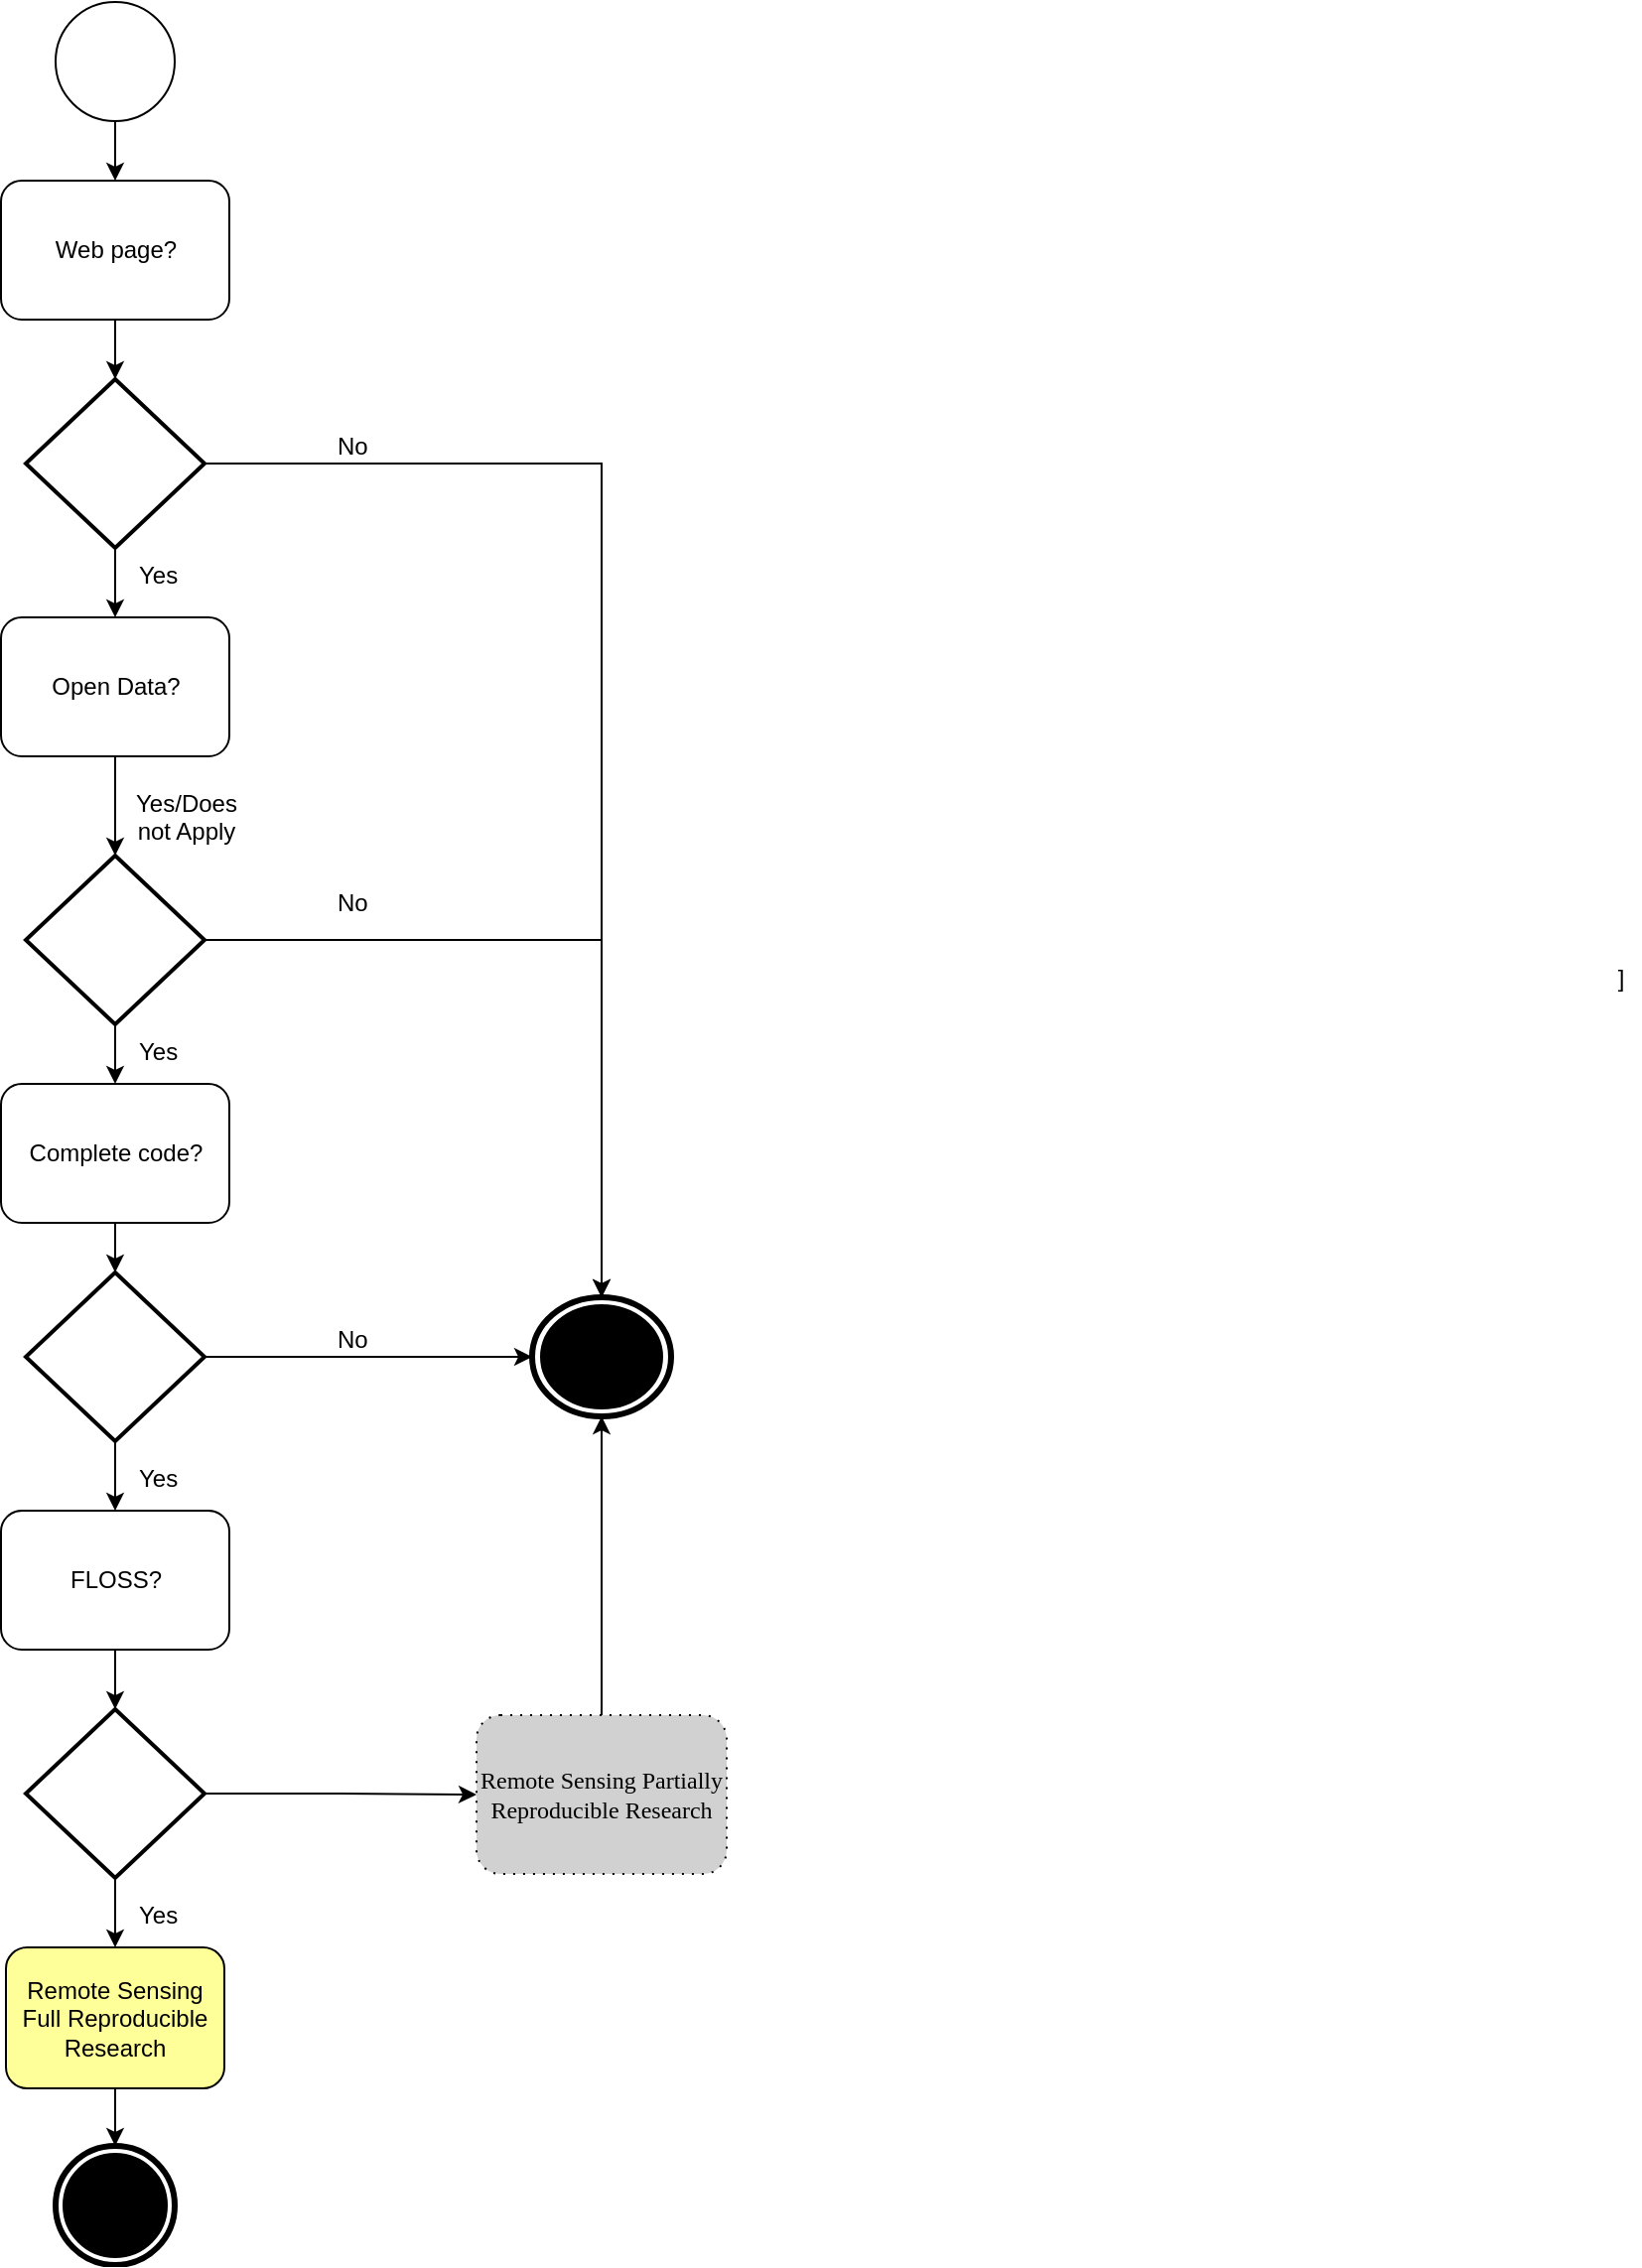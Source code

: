<mxfile version="13.0.4"><diagram id="b6QiMqd92leqBcDYjNMC" name="Page-1"><mxGraphModel dx="1236" dy="685" grid="1" gridSize="10" guides="1" tooltips="1" connect="1" arrows="1" fold="1" page="1" pageScale="1" pageWidth="827" pageHeight="1169" math="0" shadow="0"><root><mxCell id="0"/><mxCell id="1" parent="0"/><mxCell id="fal7Up8xI1ZlOec4vXfh-1" value="" style="shape=mxgraph.bpmn.shape;html=1;verticalLabelPosition=bottom;labelBackgroundColor=#ffffff;verticalAlign=top;align=center;perimeter=ellipsePerimeter;outlineConnect=0;outline=standard;symbol=general;" vertex="1" parent="1"><mxGeometry x="120" y="20" width="60" height="60" as="geometry"/></mxCell><mxCell id="fal7Up8xI1ZlOec4vXfh-2" value="" style="endArrow=classic;html=1;exitX=0.5;exitY=1;exitDx=0;exitDy=0;entryX=0.5;entryY=0;entryDx=0;entryDy=0;" edge="1" parent="1" source="fal7Up8xI1ZlOec4vXfh-1" target="fal7Up8xI1ZlOec4vXfh-9"><mxGeometry width="50" height="50" relative="1" as="geometry"><mxPoint x="120" y="450" as="sourcePoint"/><mxPoint x="150" y="490" as="targetPoint"/></mxGeometry></mxCell><mxCell id="fal7Up8xI1ZlOec4vXfh-3" value="" style="edgeStyle=orthogonalEdgeStyle;rounded=0;orthogonalLoop=1;jettySize=auto;html=1;" edge="1" parent="1" source="fal7Up8xI1ZlOec4vXfh-4" target="fal7Up8xI1ZlOec4vXfh-12"><mxGeometry relative="1" as="geometry"/></mxCell><mxCell id="fal7Up8xI1ZlOec4vXfh-4" value="" style="strokeWidth=2;html=1;shape=mxgraph.flowchart.decision;whiteSpace=wrap;" vertex="1" parent="1"><mxGeometry x="105" y="210" width="90" height="85" as="geometry"/></mxCell><mxCell id="fal7Up8xI1ZlOec4vXfh-5" value="" style="shape=mxgraph.bpmn.shape;html=1;verticalLabelPosition=bottom;labelBackgroundColor=#ffffff;verticalAlign=top;align=center;perimeter=ellipsePerimeter;outlineConnect=0;outline=end;symbol=terminate;" vertex="1" parent="1"><mxGeometry x="360" y="672.5" width="70" height="60" as="geometry"/></mxCell><mxCell id="fal7Up8xI1ZlOec4vXfh-6" value="]" style="text;html=1;align=center;verticalAlign=middle;resizable=0;points=[];autosize=1;" vertex="1" parent="1"><mxGeometry x="898" y="502" width="20" height="20" as="geometry"/></mxCell><mxCell id="fal7Up8xI1ZlOec4vXfh-7" value="" style="edgeStyle=orthogonalEdgeStyle;rounded=0;orthogonalLoop=1;jettySize=auto;html=1;" edge="1" parent="1" source="fal7Up8xI1ZlOec4vXfh-9" target="fal7Up8xI1ZlOec4vXfh-4"><mxGeometry relative="1" as="geometry"/></mxCell><mxCell id="fal7Up8xI1ZlOec4vXfh-8" value="" style="edgeStyle=orthogonalEdgeStyle;rounded=0;orthogonalLoop=1;jettySize=auto;exitX=1;exitY=0.5;exitDx=0;exitDy=0;exitPerimeter=0;labelBorderColor=none;fontFamily=Times New Roman;" edge="1" parent="1" source="fal7Up8xI1ZlOec4vXfh-4" target="fal7Up8xI1ZlOec4vXfh-5"><mxGeometry relative="1" as="geometry"><mxPoint x="287.5" y="165" as="targetPoint"/></mxGeometry></mxCell><mxCell id="fal7Up8xI1ZlOec4vXfh-9" value="Web page?" style="shape=ext;rounded=1;html=1;whiteSpace=wrap;" vertex="1" parent="1"><mxGeometry x="92.5" y="110" width="115" height="70" as="geometry"/></mxCell><mxCell id="fal7Up8xI1ZlOec4vXfh-10" value="" style="edgeStyle=orthogonalEdgeStyle;rounded=0;orthogonalLoop=1;jettySize=auto;html=1;" edge="1" parent="1" source="fal7Up8xI1ZlOec4vXfh-12" target="fal7Up8xI1ZlOec4vXfh-16"><mxGeometry relative="1" as="geometry"/></mxCell><mxCell id="fal7Up8xI1ZlOec4vXfh-11" value="" style="edgeStyle=orthogonalEdgeStyle;rounded=0;orthogonalLoop=1;jettySize=auto;html=1;exitX=1;exitY=0.5;exitDx=0;exitDy=0;exitPerimeter=0;" edge="1" parent="1" source="fal7Up8xI1ZlOec4vXfh-16" target="fal7Up8xI1ZlOec4vXfh-5"><mxGeometry relative="1" as="geometry"><mxPoint x="459" y="750" as="targetPoint"/></mxGeometry></mxCell><mxCell id="fal7Up8xI1ZlOec4vXfh-12" value="Open Data?" style="shape=ext;rounded=1;html=1;whiteSpace=wrap;" vertex="1" parent="1"><mxGeometry x="92.5" y="330" width="115" height="70" as="geometry"/></mxCell><mxCell id="fal7Up8xI1ZlOec4vXfh-13" value="" style="edgeStyle=orthogonalEdgeStyle;rounded=0;orthogonalLoop=1;jettySize=auto;html=1;" edge="1" parent="1" source="fal7Up8xI1ZlOec4vXfh-14" target="fal7Up8xI1ZlOec4vXfh-24"><mxGeometry relative="1" as="geometry"/></mxCell><mxCell id="fal7Up8xI1ZlOec4vXfh-14" value="FLOSS?" style="shape=ext;rounded=1;html=1;whiteSpace=wrap;" vertex="1" parent="1"><mxGeometry x="92.5" y="780" width="115" height="70" as="geometry"/></mxCell><mxCell id="fal7Up8xI1ZlOec4vXfh-15" value="" style="edgeStyle=orthogonalEdgeStyle;rounded=0;orthogonalLoop=1;jettySize=auto;html=1;" edge="1" parent="1" source="fal7Up8xI1ZlOec4vXfh-16" target="fal7Up8xI1ZlOec4vXfh-19"><mxGeometry relative="1" as="geometry"/></mxCell><mxCell id="fal7Up8xI1ZlOec4vXfh-16" value="" style="strokeWidth=2;html=1;shape=mxgraph.flowchart.decision;whiteSpace=wrap;" vertex="1" parent="1"><mxGeometry x="105" y="450" width="90" height="85" as="geometry"/></mxCell><mxCell id="fal7Up8xI1ZlOec4vXfh-17" value="" style="shape=mxgraph.bpmn.shape;html=1;verticalLabelPosition=bottom;labelBackgroundColor=#ffffff;verticalAlign=top;align=center;perimeter=ellipsePerimeter;outlineConnect=0;outline=end;symbol=terminate;" vertex="1" parent="1"><mxGeometry x="120" y="1100" width="60" height="60" as="geometry"/></mxCell><mxCell id="fal7Up8xI1ZlOec4vXfh-18" value="" style="edgeStyle=orthogonalEdgeStyle;rounded=0;orthogonalLoop=1;jettySize=auto;html=1;" edge="1" parent="1" source="fal7Up8xI1ZlOec4vXfh-19" target="fal7Up8xI1ZlOec4vXfh-22"><mxGeometry relative="1" as="geometry"/></mxCell><mxCell id="fal7Up8xI1ZlOec4vXfh-19" value="Complete code?" style="shape=ext;rounded=1;html=1;whiteSpace=wrap;" vertex="1" parent="1"><mxGeometry x="92.5" y="565" width="115" height="70" as="geometry"/></mxCell><mxCell id="fal7Up8xI1ZlOec4vXfh-20" value="" style="edgeStyle=orthogonalEdgeStyle;rounded=0;orthogonalLoop=1;jettySize=auto;html=1;" edge="1" parent="1" source="fal7Up8xI1ZlOec4vXfh-22" target="fal7Up8xI1ZlOec4vXfh-14"><mxGeometry relative="1" as="geometry"/></mxCell><mxCell id="fal7Up8xI1ZlOec4vXfh-21" value="" style="edgeStyle=orthogonalEdgeStyle;rounded=0;orthogonalLoop=1;jettySize=auto;html=1;" edge="1" parent="1" source="fal7Up8xI1ZlOec4vXfh-22" target="fal7Up8xI1ZlOec4vXfh-5"><mxGeometry relative="1" as="geometry"><mxPoint x="275" y="756.5" as="targetPoint"/></mxGeometry></mxCell><mxCell id="fal7Up8xI1ZlOec4vXfh-22" value="" style="strokeWidth=2;html=1;shape=mxgraph.flowchart.decision;whiteSpace=wrap;" vertex="1" parent="1"><mxGeometry x="105" y="660" width="90" height="85" as="geometry"/></mxCell><mxCell id="fal7Up8xI1ZlOec4vXfh-23" value="" style="edgeStyle=orthogonalEdgeStyle;rounded=0;orthogonalLoop=1;jettySize=auto;html=1;fontFamily=Times New Roman;" edge="1" parent="1" source="fal7Up8xI1ZlOec4vXfh-24" target="fal7Up8xI1ZlOec4vXfh-38"><mxGeometry relative="1" as="geometry"/></mxCell><mxCell id="fal7Up8xI1ZlOec4vXfh-40" value="" style="edgeStyle=orthogonalEdgeStyle;rounded=0;orthogonalLoop=1;jettySize=auto;html=1;entryX=0;entryY=0.5;entryDx=0;entryDy=0;" edge="1" parent="1" source="fal7Up8xI1ZlOec4vXfh-24" target="fal7Up8xI1ZlOec4vXfh-36"><mxGeometry relative="1" as="geometry"><mxPoint x="310" y="930" as="targetPoint"/></mxGeometry></mxCell><mxCell id="fal7Up8xI1ZlOec4vXfh-24" value="" style="strokeWidth=2;html=1;shape=mxgraph.flowchart.decision;whiteSpace=wrap;" vertex="1" parent="1"><mxGeometry x="105" y="880" width="90" height="85" as="geometry"/></mxCell><mxCell id="fal7Up8xI1ZlOec4vXfh-25" value="&lt;div style=&quot;text-align: center&quot;&gt;&lt;font face=&quot;helvetica&quot;&gt;No&lt;/font&gt;&lt;/div&gt;" style="text;whiteSpace=wrap;html=1;fontFamily=Times New Roman;" vertex="1" parent="1"><mxGeometry x="260" y="680" width="70" height="30" as="geometry"/></mxCell><mxCell id="fal7Up8xI1ZlOec4vXfh-26" value="&lt;div style=&quot;text-align: center&quot;&gt;&lt;font face=&quot;helvetica&quot;&gt;No&lt;/font&gt;&lt;/div&gt;&lt;div style=&quot;text-align: center&quot;&gt;&lt;font face=&quot;helvetica&quot;&gt;&lt;br&gt;&lt;/font&gt;&lt;/div&gt;" style="text;whiteSpace=wrap;html=1;fontFamily=Times New Roman;" vertex="1" parent="1"><mxGeometry x="260" y="460" width="70" height="30" as="geometry"/></mxCell><mxCell id="fal7Up8xI1ZlOec4vXfh-27" value="&lt;div style=&quot;text-align: center&quot;&gt;&lt;font face=&quot;helvetica&quot;&gt;No&lt;/font&gt;&lt;/div&gt;" style="text;whiteSpace=wrap;html=1;fontFamily=Times New Roman;" vertex="1" parent="1"><mxGeometry x="260" y="230" width="70" height="30" as="geometry"/></mxCell><mxCell id="fal7Up8xI1ZlOec4vXfh-28" value="&lt;div style=&quot;text-align: center&quot;&gt;&lt;font face=&quot;helvetica&quot;&gt;Y&lt;/font&gt;&lt;span style=&quot;font-family: &amp;#34;helvetica&amp;#34;&quot;&gt;es&lt;/span&gt;&lt;/div&gt;&lt;div style=&quot;text-align: center&quot;&gt;&lt;font face=&quot;helvetica&quot;&gt;&lt;br&gt;&lt;/font&gt;&lt;/div&gt;" style="text;whiteSpace=wrap;html=1;fontFamily=Times New Roman;" vertex="1" parent="1"><mxGeometry x="160" y="750" width="70" height="30" as="geometry"/></mxCell><mxCell id="fal7Up8xI1ZlOec4vXfh-29" value="&lt;div style=&quot;text-align: center&quot;&gt;&lt;font face=&quot;helvetica&quot;&gt;Yes&lt;/font&gt;&lt;/div&gt;&lt;div style=&quot;text-align: center&quot;&gt;&lt;font face=&quot;helvetica&quot;&gt;&lt;br&gt;&lt;/font&gt;&lt;/div&gt;" style="text;whiteSpace=wrap;html=1;fontFamily=Times New Roman;" vertex="1" parent="1"><mxGeometry x="160" y="535" width="70" height="30" as="geometry"/></mxCell><mxCell id="fal7Up8xI1ZlOec4vXfh-30" value="&lt;div style=&quot;text-align: center&quot;&gt;&lt;font face=&quot;helvetica&quot;&gt;Yes&lt;/font&gt;&lt;/div&gt;&lt;div style=&quot;text-align: center&quot;&gt;&lt;font face=&quot;helvetica&quot;&gt;&lt;br&gt;&lt;/font&gt;&lt;/div&gt;" style="text;whiteSpace=wrap;html=1;fontFamily=Times New Roman;" vertex="1" parent="1"><mxGeometry x="160" y="970" width="70" height="30" as="geometry"/></mxCell><mxCell id="fal7Up8xI1ZlOec4vXfh-31" value="&lt;div style=&quot;text-align: center&quot;&gt;&lt;font face=&quot;helvetica&quot;&gt;Yes&lt;/font&gt;&lt;/div&gt;&lt;div style=&quot;text-align: center&quot;&gt;&lt;font face=&quot;helvetica&quot;&gt;&lt;br&gt;&lt;/font&gt;&lt;/div&gt;" style="text;whiteSpace=wrap;html=1;fontFamily=Times New Roman;" vertex="1" parent="1"><mxGeometry x="160" y="295" width="70" height="30" as="geometry"/></mxCell><mxCell id="fal7Up8xI1ZlOec4vXfh-32" value="&lt;div style=&quot;text-align: center&quot;&gt;&lt;font face=&quot;helvetica&quot;&gt;Yes/Does not Apply&lt;/font&gt;&lt;/div&gt;&lt;div style=&quot;text-align: center&quot;&gt;&lt;font face=&quot;helvetica&quot;&gt;&lt;br&gt;&lt;/font&gt;&lt;/div&gt;" style="text;whiteSpace=wrap;html=1;fontFamily=Times New Roman;" vertex="1" parent="1"><mxGeometry x="150" y="410" width="70" height="30" as="geometry"/></mxCell><mxCell id="fal7Up8xI1ZlOec4vXfh-35" value="" style="edgeStyle=orthogonalEdgeStyle;rounded=0;orthogonalLoop=1;jettySize=auto;html=1;fontFamily=Times New Roman;entryX=0.5;entryY=1;entryDx=0;entryDy=0;" edge="1" parent="1" source="fal7Up8xI1ZlOec4vXfh-36" target="fal7Up8xI1ZlOec4vXfh-5"><mxGeometry relative="1" as="geometry"><mxPoint x="417" y="880" as="targetPoint"/></mxGeometry></mxCell><mxCell id="fal7Up8xI1ZlOec4vXfh-36" value="Remote Sensing Partially&lt;br&gt;Reproducible Research" style="shape=ext;rounded=1;html=1;whiteSpace=wrap;dashed=1;dashPattern=1 4;fontFamily=Times New Roman;fillColor=#D1D1D1;" vertex="1" parent="1"><mxGeometry x="332" y="883" width="126" height="80" as="geometry"/></mxCell><mxCell id="fal7Up8xI1ZlOec4vXfh-37" value="" style="edgeStyle=orthogonalEdgeStyle;rounded=0;orthogonalLoop=1;jettySize=auto;html=1;fontFamily=Times New Roman;entryX=0.5;entryY=0;entryDx=0;entryDy=0;" edge="1" parent="1" source="fal7Up8xI1ZlOec4vXfh-38" target="fal7Up8xI1ZlOec4vXfh-17"><mxGeometry relative="1" as="geometry"><mxPoint x="150" y="1249" as="targetPoint"/></mxGeometry></mxCell><mxCell id="fal7Up8xI1ZlOec4vXfh-38" value="&lt;div&gt;Remote Sensing Full Reproducible Research&lt;/div&gt;" style="shape=ext;rounded=1;html=1;whiteSpace=wrap;align=center;fillColor=#FFFF99;" vertex="1" parent="1"><mxGeometry x="95" y="1000" width="110" height="71" as="geometry"/></mxCell></root></mxGraphModel></diagram></mxfile>